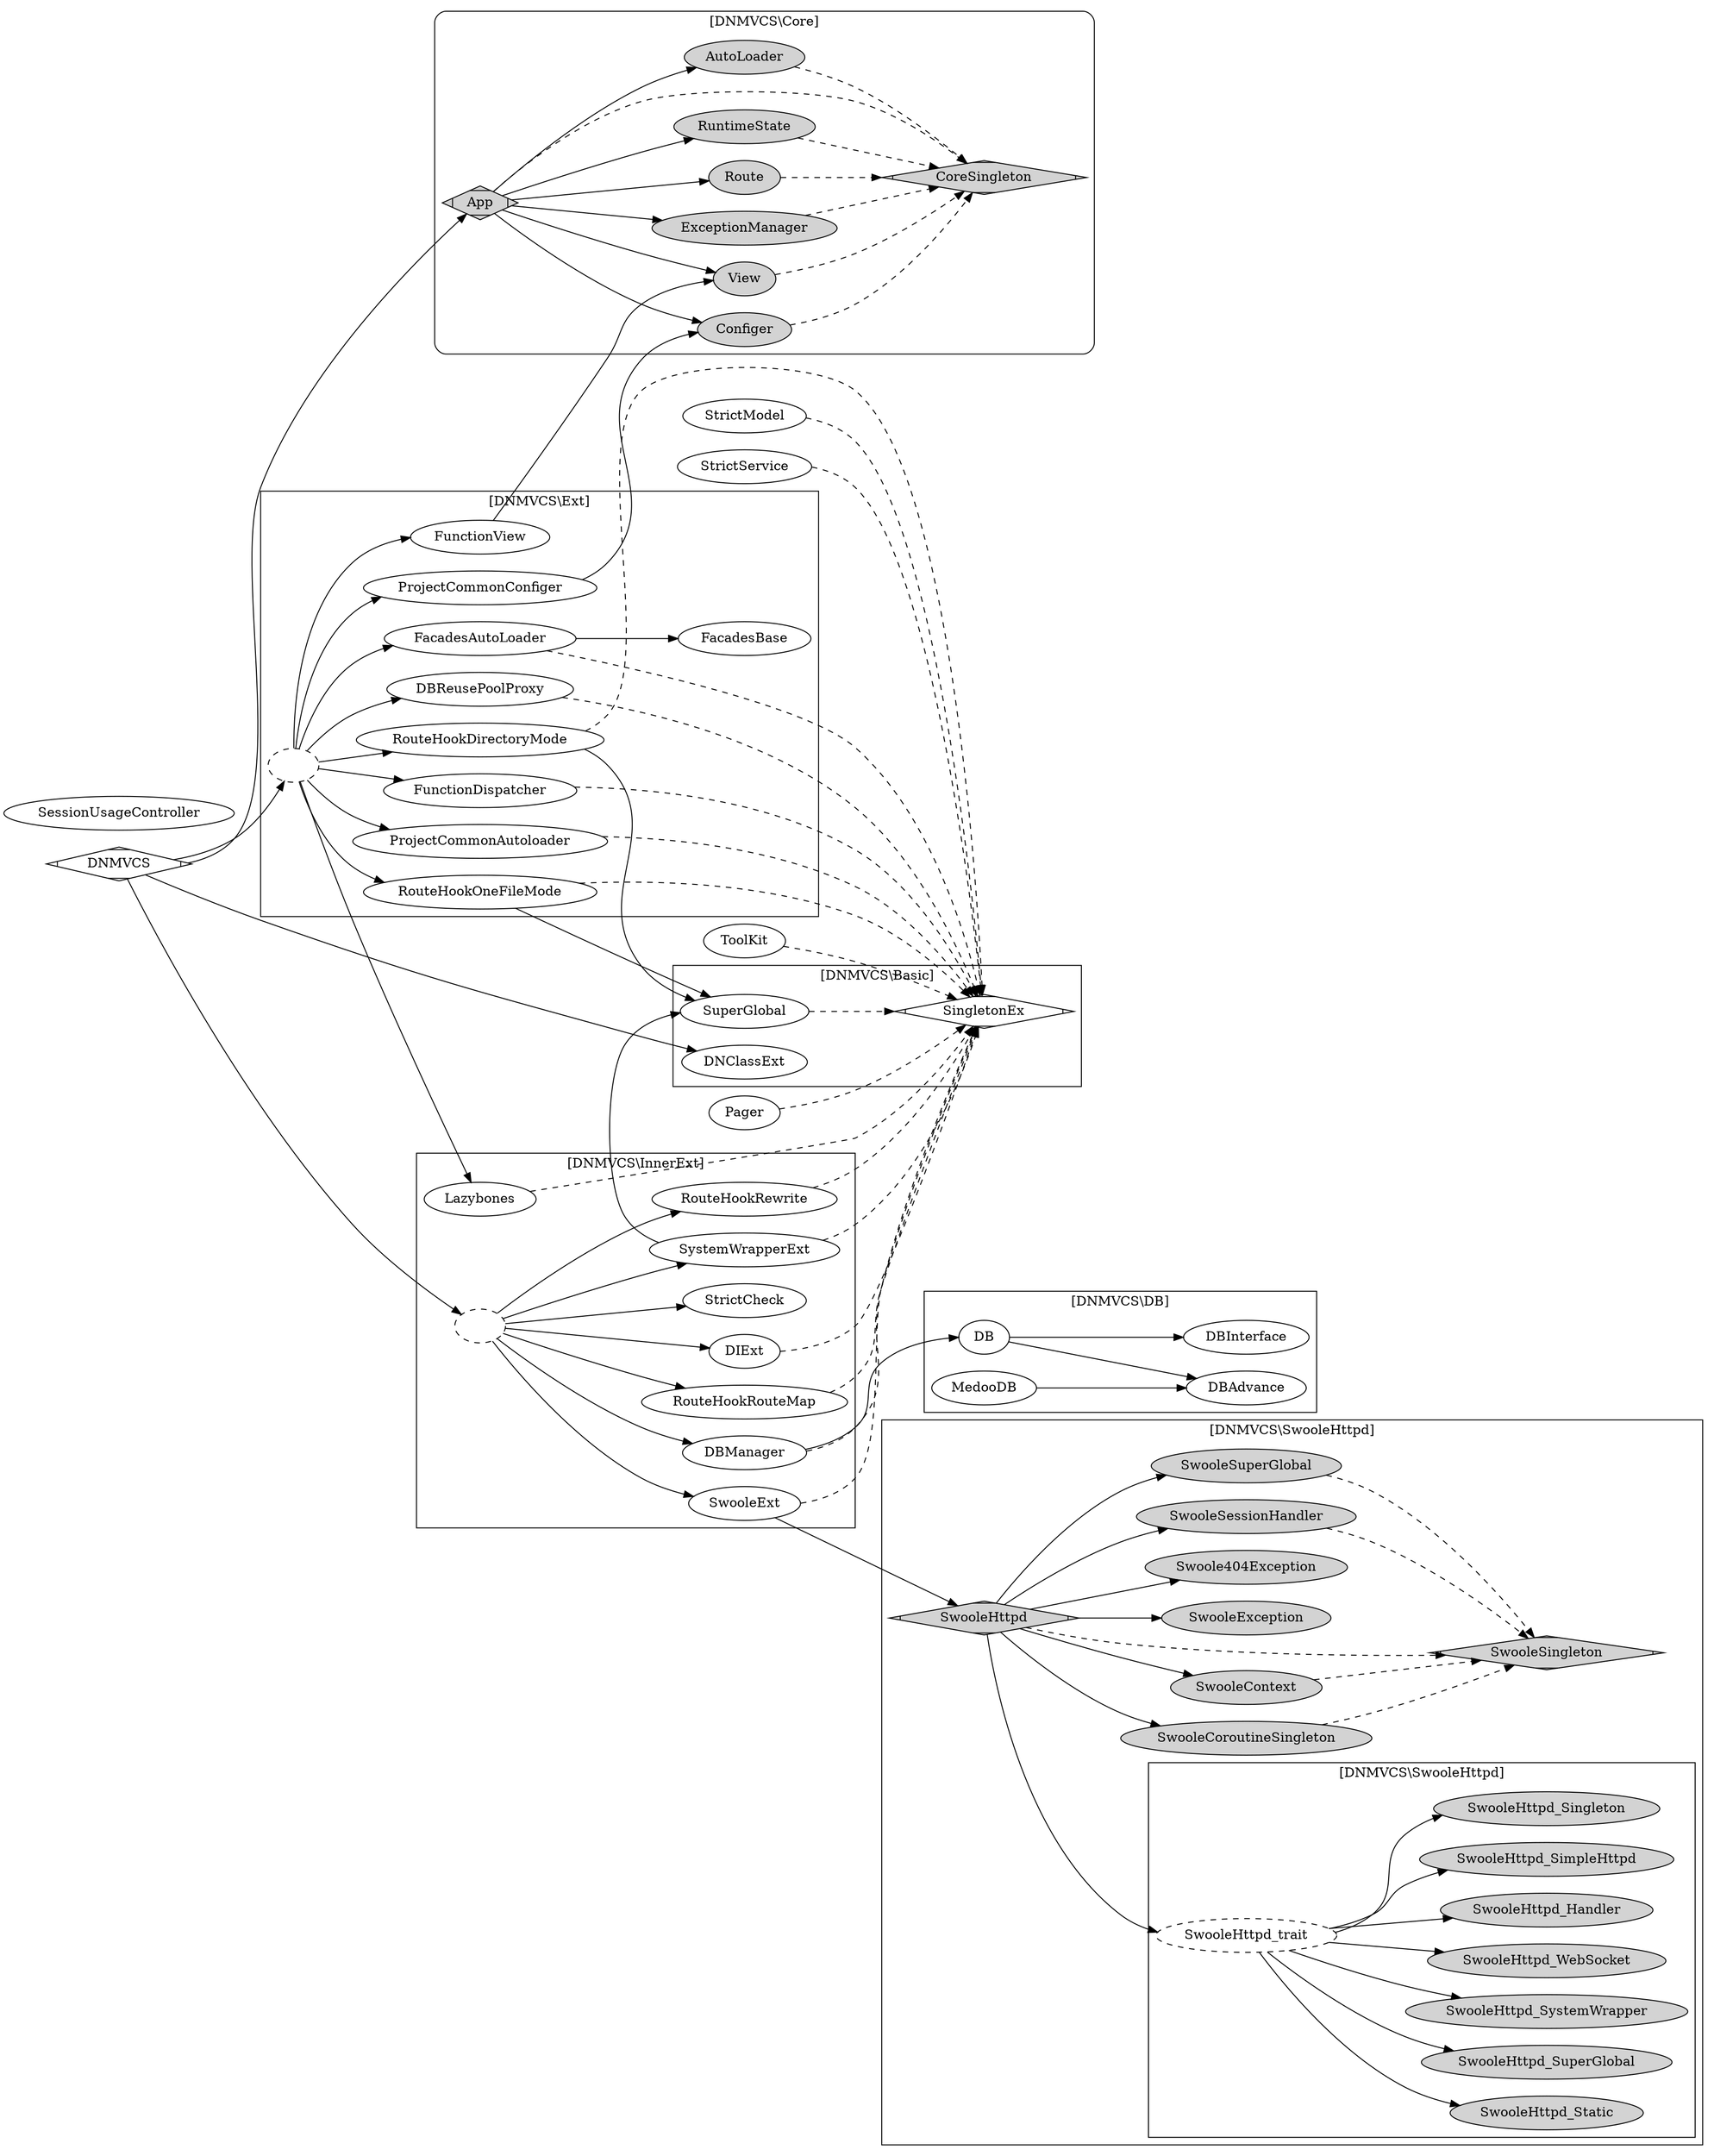 digraph G{
/* This is a graphviz file */
graph [rankdir = "LR"];
subgraph cluster_Basic {
    label = "[DNMVCS\\Basic]";
    SingletonEx [shape=Mdiamond];
    SuperGlobal;
    DNClassExt;
    SuperGlobal -> SingletonEx[style="dashed"]; 
}
subgraph cluster_SwooleHttpd {
    node [style=filled];
    label = "[DNMVCS\\SwooleHttpd]";

subgraph cluster_SwooleHttpd_trait {

SwooleHttpd_trait [style="dashed"];
SwooleHttpd_trait -> SwooleHttpd_SimpleHttpd;
SwooleHttpd_trait -> SwooleHttpd_Singleton;
SwooleHttpd_trait -> SwooleHttpd_Static;
SwooleHttpd_trait -> SwooleHttpd_SuperGlobal;
SwooleHttpd_trait -> SwooleHttpd_SystemWrapper;
SwooleHttpd_trait -> SwooleHttpd_WebSocket;
SwooleHttpd_trait -> SwooleHttpd_Handler;

}
SwooleHttpd -> SwooleHttpd_trait;

SwooleHttpd -> SwooleCoroutineSingleton;
SwooleHttpd -> SwooleContext;
SwooleHttpd -> SwooleException;
SwooleHttpd -> Swoole404Exception;

SwooleHttpd -> SwooleSessionHandler;
SwooleHttpd -> SwooleSuperGlobal;


SwooleHttpd -> SwooleSingleton [style="dashed"];
SwooleCoroutineSingleton -> SwooleSingleton [style="dashed"];
SwooleContext -> SwooleSingleton [style="dashed"];
SwooleSuperGlobal -> SwooleSingleton [style="dashed"];
SwooleSessionHandler -> SwooleSingleton [style="dashed"];

SwooleHttpd [label="SwooleHttpd";shape=Mdiamond];
SwooleSingleton [label="SwooleSingleton";shape=Mdiamond];

SwooleCoroutineSingleton [label="SwooleCoroutineSingleton"];
SwooleException [label="SwooleException"];
Swoole404Exception [label="Swoole404Exception"];
SwooleContext [label="SwooleContext"];
SwooleSuperGlobal [label="SwooleSuperGlobal"];
SwooleSessionHandler [label="SwooleSessionHandler"];

}
subgraph cluster_Core {
    style = "rounded";
    label = "[DNMVCS\\Core]";
    node [style=filled];
    
    Core_App -> Core_AutoLoader ;
    Core_App -> Core_ExceptionManager;
    Core_App -> Core_View;
    Core_App -> Core_Configer;
    Core_App -> Core_Route;
    Core_App -> Core_RuntimeState;
    
    Core_App -> Core_CoreSingleton [style="dashed"];
    Core_AutoLoader -> Core_CoreSingleton [style="dashed"];
    Core_ExceptionManager -> Core_CoreSingleton [style="dashed"];
    Core_View -> Core_CoreSingleton [style="dashed"];
    Core_Configer -> Core_CoreSingleton [style="dashed"];
    Core_Route -> Core_CoreSingleton [style="dashed"];
    Core_RuntimeState -> Core_CoreSingleton [style="dashed"];
    
    Core_App [label="App";shape=Mdiamond];
    Core_CoreSingleton [label="CoreSingleton";shape=Mdiamond];
    Core_AutoLoader [label="AutoLoader"];
    Core_ExceptionManager [label="ExceptionManager"];
    Core_View [label="View"];
    Core_Configer [label="Configer"];
    Core_Route [label="Route"];
    Core_RuntimeState [label="RuntimeState"];
}


subgraph cluster_DB {
    label = "[DNMVCS\\DB]";

DB_DB -> DB_DBAdvance;
DB_DB -> DB_DBInterface;
DB_MedooDB -> DB_DBAdvance;

DB_DB [label="DB"];
DB_DBAdvance [label="DBAdvance"];
DB_DBInterface [label="DBInterface"];
DB_MedooDB [label="MedooDB"];


}
subgraph cluster_InnerExt {
    label = "[DNMVCS\\InnerExt]";

    InnerExt -> SwooleExt;
    InnerExt -> RouteHookRewrite;
    InnerExt -> RouteHookRouteMap;
    InnerExt -> DIExt;
    InnerExt -> StrictCheck;
    
    InnerExt -> SystemWrapperExt -> SuperGlobal;
    InnerExt -> DBManager -> DB_DB;
    
    

    SwooleExt-> SwooleHttpd;
    
    SwooleExt -> SingletonEx[style="dashed"]; 
    RouteHookRewrite -> SingletonEx[style="dashed"]; 
    RouteHookRouteMap -> SingletonEx [style="dashed"]; 
    SystemWrapperExt -> SingletonEx [style="dashed"]; 
    DBManager -> SingletonEx [style="dashed"]; 
    
    DIExt -> SingletonEx [style="dashed"]; 
    Lazybones -> SingletonEx [style="dashed"]; 
    
 
    InnerExt [label="";style="dashed"];

}
subgraph cluster_Ext {
label = "[DNMVCS\\Ext]";

Ext -> Lazybones;
Ext -> DBReusePoolProxy; 
Ext -> FunctionDispatcher;
Ext -> ProjectCommonAutoloader;
Ext -> FacadesAutoLoader;
Ext -> RouteHookDirectoryMode;
Ext -> RouteHookOneFileMode;
Ext -> ProjectCommonConfiger -> Core_Configer;
Ext -> FunctionView  -> Core_View;
FacadesAutoLoader ->FacadesBase ;
RouteHookDirectoryMode -> SuperGlobal;
RouteHookOneFileMode -> SuperGlobal;

DBReusePoolProxy ->  SingletonEx [style="dashed"];  
FunctionDispatcher -> SingletonEx [style="dashed"]; 
ProjectCommonAutoloader -> SingletonEx [style="dashed"]; 
FacadesAutoLoader -> SingletonEx [style="dashed"]; 
RouteHookDirectoryMode -> SingletonEx [style="dashed"]; 
RouteHookOneFileMode -> SingletonEx [style="dashed"]; 
Ext [label="";style="dashed"];

}



DNMVCS -> Core_App;
DNMVCS -> InnerExt;
DNMVCS -> Ext;
DNMVCS -> DNClassExt;

DNMVCS [shape=Mdiamond];

SingletonEx;
Pager -> SingletonEx [style="dashed"]; 
StrictModel -> SingletonEx [style="dashed"]; 
StrictService -> SingletonEx [style="dashed"]; 
ToolKit  -> SingletonEx [style="dashed"]; 
SessionUsageController;



}
